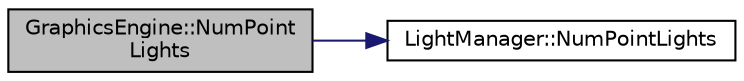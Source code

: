 digraph "GraphicsEngine::NumPointLights"
{
 // LATEX_PDF_SIZE
  edge [fontname="Helvetica",fontsize="10",labelfontname="Helvetica",labelfontsize="10"];
  node [fontname="Helvetica",fontsize="10",shape=record];
  rankdir="LR";
  Node356 [label="GraphicsEngine::NumPoint\lLights",height=0.2,width=0.4,color="black", fillcolor="grey75", style="filled", fontcolor="black",tooltip=" "];
  Node356 -> Node357 [color="midnightblue",fontsize="10",style="solid",fontname="Helvetica"];
  Node357 [label="LightManager::NumPointLights",height=0.2,width=0.4,color="black", fillcolor="white", style="filled",URL="$class_light_manager.html#ab36a34da5749813d3739467ab717f8a0",tooltip=" "];
}
